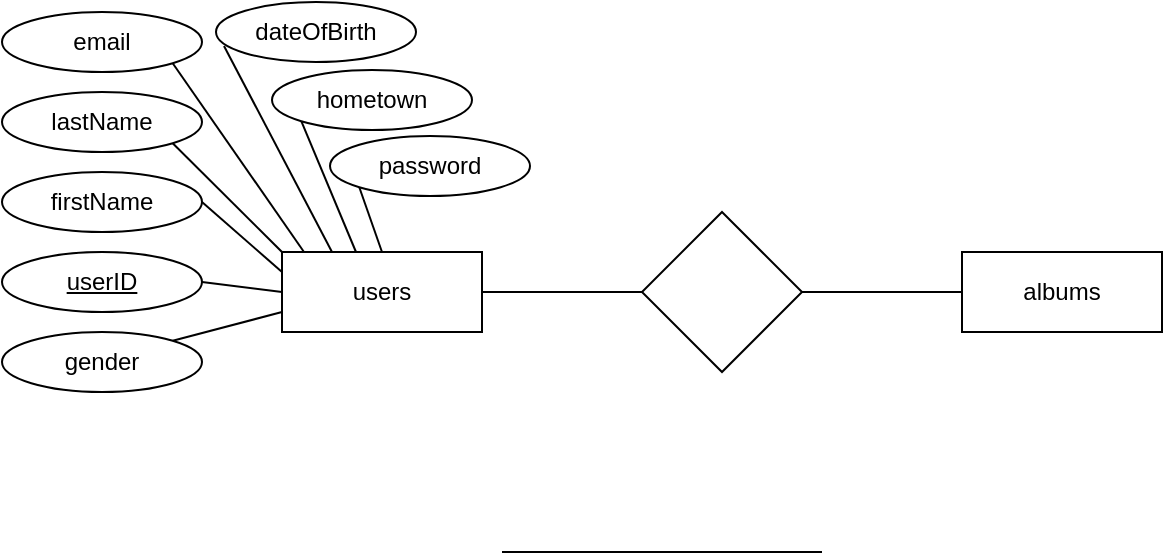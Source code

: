 <mxfile version="19.0.3" type="github">
  <diagram id="R2lEEEUBdFMjLlhIrx00" name="Page-1">
    <mxGraphModel dx="744" dy="544" grid="1" gridSize="10" guides="1" tooltips="1" connect="1" arrows="1" fold="1" page="1" pageScale="1" pageWidth="850" pageHeight="1100" math="0" shadow="0" extFonts="Permanent Marker^https://fonts.googleapis.com/css?family=Permanent+Marker">
      <root>
        <mxCell id="0" />
        <mxCell id="1" parent="0" />
        <mxCell id="bttaewJcuUnb8oC3wjJb-2" value="users" style="whiteSpace=wrap;html=1;align=center;" vertex="1" parent="1">
          <mxGeometry x="150" y="130" width="100" height="40" as="geometry" />
        </mxCell>
        <mxCell id="bttaewJcuUnb8oC3wjJb-3" value="userID" style="ellipse;whiteSpace=wrap;html=1;align=center;fontStyle=4;" vertex="1" parent="1">
          <mxGeometry x="10" y="130" width="100" height="30" as="geometry" />
        </mxCell>
        <mxCell id="bttaewJcuUnb8oC3wjJb-4" value="firstName" style="ellipse;whiteSpace=wrap;html=1;align=center;" vertex="1" parent="1">
          <mxGeometry x="10" y="90" width="100" height="30" as="geometry" />
        </mxCell>
        <mxCell id="bttaewJcuUnb8oC3wjJb-11" value="lastName" style="ellipse;whiteSpace=wrap;html=1;align=center;" vertex="1" parent="1">
          <mxGeometry x="10" y="50" width="100" height="30" as="geometry" />
        </mxCell>
        <mxCell id="bttaewJcuUnb8oC3wjJb-12" value="email" style="ellipse;whiteSpace=wrap;html=1;align=center;" vertex="1" parent="1">
          <mxGeometry x="10" y="10" width="100" height="30" as="geometry" />
        </mxCell>
        <mxCell id="bttaewJcuUnb8oC3wjJb-15" value="dateOfBirth" style="ellipse;whiteSpace=wrap;html=1;align=center;" vertex="1" parent="1">
          <mxGeometry x="117" y="5" width="100" height="30" as="geometry" />
        </mxCell>
        <mxCell id="bttaewJcuUnb8oC3wjJb-16" value="hometown" style="ellipse;whiteSpace=wrap;html=1;align=center;" vertex="1" parent="1">
          <mxGeometry x="145" y="39" width="100" height="30" as="geometry" />
        </mxCell>
        <mxCell id="bttaewJcuUnb8oC3wjJb-17" value="gender" style="ellipse;whiteSpace=wrap;html=1;align=center;" vertex="1" parent="1">
          <mxGeometry x="10" y="170" width="100" height="30" as="geometry" />
        </mxCell>
        <mxCell id="bttaewJcuUnb8oC3wjJb-18" value="password" style="ellipse;whiteSpace=wrap;html=1;align=center;" vertex="1" parent="1">
          <mxGeometry x="174" y="72" width="100" height="30" as="geometry" />
        </mxCell>
        <mxCell id="bttaewJcuUnb8oC3wjJb-19" value="" style="endArrow=none;html=1;rounded=0;exitX=1;exitY=0.5;exitDx=0;exitDy=0;entryX=0;entryY=0.5;entryDx=0;entryDy=0;" edge="1" parent="1" source="bttaewJcuUnb8oC3wjJb-3" target="bttaewJcuUnb8oC3wjJb-2">
          <mxGeometry relative="1" as="geometry">
            <mxPoint x="110" y="180" as="sourcePoint" />
            <mxPoint x="160" y="145" as="targetPoint" />
          </mxGeometry>
        </mxCell>
        <mxCell id="bttaewJcuUnb8oC3wjJb-22" value="" style="endArrow=none;html=1;rounded=0;strokeColor=default;exitX=0;exitY=1;exitDx=0;exitDy=0;entryX=0.37;entryY=0;entryDx=0;entryDy=0;entryPerimeter=0;" edge="1" parent="1" source="bttaewJcuUnb8oC3wjJb-16" target="bttaewJcuUnb8oC3wjJb-2">
          <mxGeometry relative="1" as="geometry">
            <mxPoint x="260" y="280" as="sourcePoint" />
            <mxPoint x="420" y="280" as="targetPoint" />
          </mxGeometry>
        </mxCell>
        <mxCell id="bttaewJcuUnb8oC3wjJb-23" value="" style="endArrow=none;html=1;rounded=0;strokeColor=default;exitX=0.04;exitY=0.733;exitDx=0;exitDy=0;entryX=0.25;entryY=0;entryDx=0;entryDy=0;exitPerimeter=0;" edge="1" parent="1" source="bttaewJcuUnb8oC3wjJb-15" target="bttaewJcuUnb8oC3wjJb-2">
          <mxGeometry relative="1" as="geometry">
            <mxPoint x="260" y="280" as="sourcePoint" />
            <mxPoint x="420" y="280" as="targetPoint" />
          </mxGeometry>
        </mxCell>
        <mxCell id="bttaewJcuUnb8oC3wjJb-24" value="" style="endArrow=none;html=1;rounded=0;strokeColor=default;exitX=1;exitY=1;exitDx=0;exitDy=0;entryX=0.11;entryY=0;entryDx=0;entryDy=0;entryPerimeter=0;" edge="1" parent="1" source="bttaewJcuUnb8oC3wjJb-12" target="bttaewJcuUnb8oC3wjJb-2">
          <mxGeometry relative="1" as="geometry">
            <mxPoint x="140" y="90" as="sourcePoint" />
            <mxPoint x="300" y="90" as="targetPoint" />
          </mxGeometry>
        </mxCell>
        <mxCell id="bttaewJcuUnb8oC3wjJb-25" value="" style="endArrow=none;html=1;rounded=0;strokeColor=default;exitX=1;exitY=1;exitDx=0;exitDy=0;entryX=0;entryY=0;entryDx=0;entryDy=0;" edge="1" parent="1" source="bttaewJcuUnb8oC3wjJb-11" target="bttaewJcuUnb8oC3wjJb-2">
          <mxGeometry relative="1" as="geometry">
            <mxPoint x="260" y="280" as="sourcePoint" />
            <mxPoint x="420" y="280" as="targetPoint" />
          </mxGeometry>
        </mxCell>
        <mxCell id="bttaewJcuUnb8oC3wjJb-26" value="" style="endArrow=none;html=1;rounded=0;strokeColor=default;exitX=1;exitY=0.5;exitDx=0;exitDy=0;entryX=0;entryY=0.25;entryDx=0;entryDy=0;" edge="1" parent="1" source="bttaewJcuUnb8oC3wjJb-4" target="bttaewJcuUnb8oC3wjJb-2">
          <mxGeometry relative="1" as="geometry">
            <mxPoint x="150" y="240" as="sourcePoint" />
            <mxPoint x="310" y="240" as="targetPoint" />
          </mxGeometry>
        </mxCell>
        <mxCell id="bttaewJcuUnb8oC3wjJb-28" value="" style="endArrow=none;html=1;rounded=0;strokeColor=default;exitX=0;exitY=1;exitDx=0;exitDy=0;entryX=0.5;entryY=0;entryDx=0;entryDy=0;" edge="1" parent="1" source="bttaewJcuUnb8oC3wjJb-18" target="bttaewJcuUnb8oC3wjJb-2">
          <mxGeometry relative="1" as="geometry">
            <mxPoint x="274" y="170" as="sourcePoint" />
            <mxPoint x="434" y="170" as="targetPoint" />
          </mxGeometry>
        </mxCell>
        <mxCell id="bttaewJcuUnb8oC3wjJb-29" value="" style="endArrow=none;html=1;rounded=0;strokeColor=default;exitX=1;exitY=0;exitDx=0;exitDy=0;entryX=0;entryY=0.75;entryDx=0;entryDy=0;" edge="1" parent="1" source="bttaewJcuUnb8oC3wjJb-17" target="bttaewJcuUnb8oC3wjJb-2">
          <mxGeometry relative="1" as="geometry">
            <mxPoint x="290" y="69" as="sourcePoint" />
            <mxPoint x="450" y="69" as="targetPoint" />
          </mxGeometry>
        </mxCell>
        <mxCell id="bttaewJcuUnb8oC3wjJb-30" value="" style="rhombus;whiteSpace=wrap;html=1;" vertex="1" parent="1">
          <mxGeometry x="330" y="110" width="80" height="80" as="geometry" />
        </mxCell>
        <mxCell id="bttaewJcuUnb8oC3wjJb-31" value="" style="endArrow=none;html=1;rounded=0;strokeColor=default;" edge="1" parent="1">
          <mxGeometry relative="1" as="geometry">
            <mxPoint x="260" y="280" as="sourcePoint" />
            <mxPoint x="420" y="280" as="targetPoint" />
          </mxGeometry>
        </mxCell>
        <mxCell id="bttaewJcuUnb8oC3wjJb-32" value="" style="endArrow=none;html=1;rounded=0;strokeColor=default;" edge="1" parent="1">
          <mxGeometry relative="1" as="geometry">
            <mxPoint x="260" y="280" as="sourcePoint" />
            <mxPoint x="420" y="280" as="targetPoint" />
          </mxGeometry>
        </mxCell>
        <mxCell id="bttaewJcuUnb8oC3wjJb-33" value="" style="endArrow=none;html=1;rounded=0;strokeColor=default;" edge="1" parent="1">
          <mxGeometry relative="1" as="geometry">
            <mxPoint x="260" y="280" as="sourcePoint" />
            <mxPoint x="420" y="280" as="targetPoint" />
          </mxGeometry>
        </mxCell>
        <mxCell id="bttaewJcuUnb8oC3wjJb-34" value="" style="endArrow=none;html=1;rounded=0;strokeColor=default;" edge="1" parent="1">
          <mxGeometry relative="1" as="geometry">
            <mxPoint x="260" y="280" as="sourcePoint" />
            <mxPoint x="420" y="280" as="targetPoint" />
          </mxGeometry>
        </mxCell>
        <mxCell id="bttaewJcuUnb8oC3wjJb-35" value="" style="endArrow=none;html=1;rounded=0;strokeColor=default;exitX=1;exitY=0.5;exitDx=0;exitDy=0;entryX=0;entryY=0.5;entryDx=0;entryDy=0;" edge="1" parent="1" source="bttaewJcuUnb8oC3wjJb-30" target="bttaewJcuUnb8oC3wjJb-37">
          <mxGeometry relative="1" as="geometry">
            <mxPoint x="410" y="220" as="sourcePoint" />
            <mxPoint x="570" y="220" as="targetPoint" />
          </mxGeometry>
        </mxCell>
        <mxCell id="bttaewJcuUnb8oC3wjJb-36" value="" style="endArrow=none;html=1;rounded=0;strokeColor=default;exitX=1;exitY=0.5;exitDx=0;exitDy=0;entryX=0;entryY=0.5;entryDx=0;entryDy=0;" edge="1" parent="1" source="bttaewJcuUnb8oC3wjJb-2" target="bttaewJcuUnb8oC3wjJb-30">
          <mxGeometry relative="1" as="geometry">
            <mxPoint x="274" y="230" as="sourcePoint" />
            <mxPoint x="434" y="230" as="targetPoint" />
          </mxGeometry>
        </mxCell>
        <mxCell id="bttaewJcuUnb8oC3wjJb-37" value="albums" style="whiteSpace=wrap;html=1;align=center;" vertex="1" parent="1">
          <mxGeometry x="490" y="130" width="100" height="40" as="geometry" />
        </mxCell>
      </root>
    </mxGraphModel>
  </diagram>
</mxfile>
